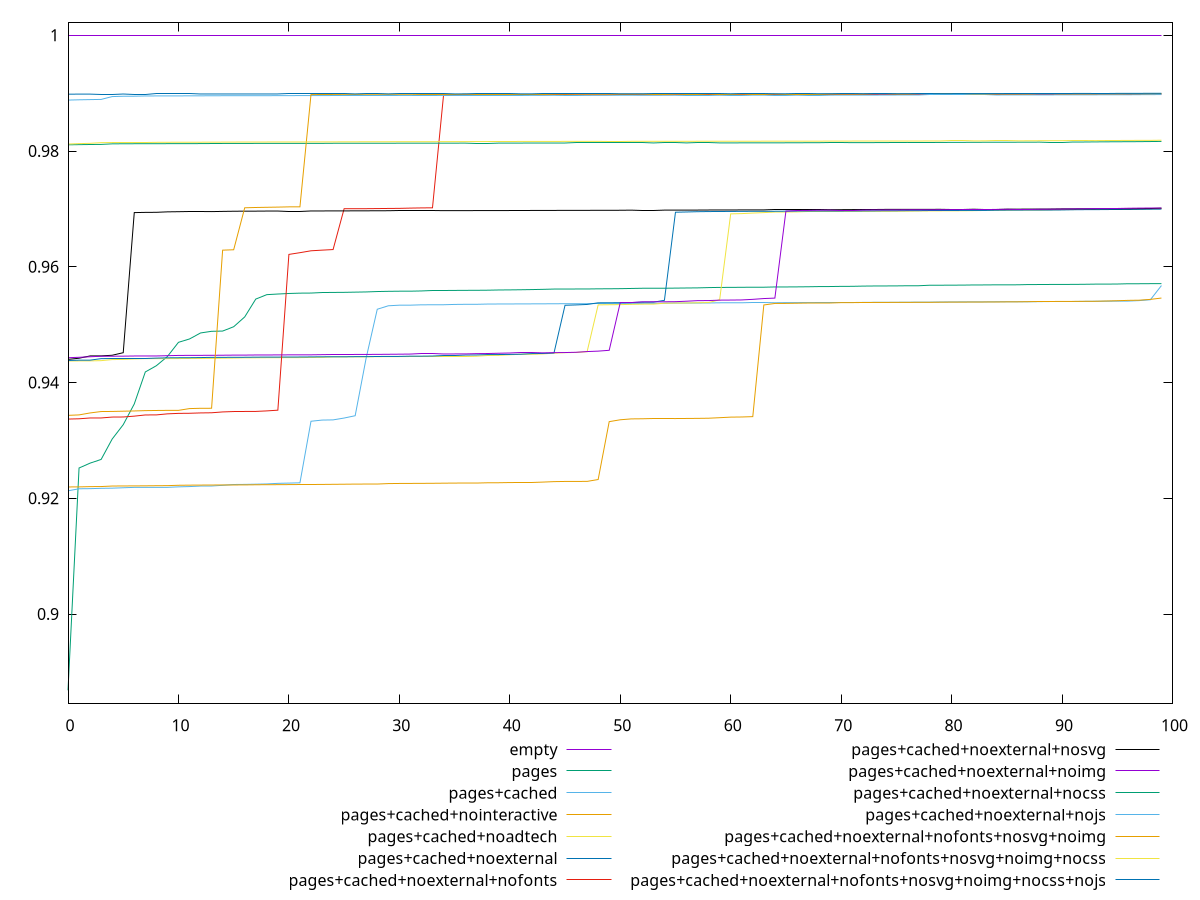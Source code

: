 reset
set terminal svg size 640, 620 enhanced background rgb 'white'
set output "report_00007_2020-12-11T15:55:29.892Z/first-contentful-paint/comparison/sorted/all_score.svg"

$empty <<EOF
0 0.9999940448449472
1 0.9999940939436197
2 0.9999943761551329
3 0.9999943768656074
4 0.9999943802125537
5 0.9999943822986597
6 0.9999944706900477
7 0.9999945617366611
8 0.9999945675110563
9 0.9999945716000149
10 0.9999945858904435
11 0.9999946556129522
12 0.999994664147922
13 0.9999946696145294
14 0.9999946727082678
15 0.9999947443738523
16 0.9999947445574522
17 0.9999947473153727
18 0.9999947498656798
19 0.999994750668163
20 0.9999947533545639
21 0.9999947535699745
22 0.9999947542253261
23 0.9999947543123955
24 0.9999947544361234
25 0.9999947557374059
26 0.9999947566261498
27 0.9999947568460252
28 0.9999947572811716
29 0.9999947573452957
30 0.99999475742316
31 0.9999947649026208
32 0.9999948274910007
33 0.9999948314012892
34 0.999994832450839
35 0.9999948346579115
36 0.9999948379263188
37 0.9999948384460252
38 0.9999948387352335
39 0.9999948406734716
40 0.9999948438031426
41 0.9999948441598119
42 0.9999948441868998
43 0.9999948447241185
44 0.9999948447828033
45 0.9999948451800392
46 0.9999948458254913
47 0.9999948462226577
48 0.9999948465024636
49 0.9999948467551802
50 0.9999948468815346
51 0.999994846962761
52 0.9999948471703345
53 0.9999948484020892
54 0.9999948487765282
55 0.9999948488035952
56 0.9999948491734982
57 0.9999948492366502
58 0.999994849818518
59 0.999994850003441
60 0.9999948500259921
61 0.9999948506122929
62 0.999994850909931
63 0.9999948510091405
64 0.9999948518433365
65 0.9999948520913182
66 0.999994852343798
67 0.999994854047757
68 0.9999948541649426
69 0.9999948552690785
70 0.9999948561071836
71 0.9999949060887208
72 0.9999949279713181
73 0.9999949300896943
74 0.9999949321717221
75 0.999994934653174
76 0.9999949354400819
77 0.9999949358312735
78 0.999994936724693
79 0.9999949376579707
80 0.9999949384400318
81 0.9999949404036113
82 0.9999949414029181
83 0.9999949434498538
84 0.9999950058569056
85 0.9999950078812787
86 0.9999950085881051
87 0.9999950103745416
88 0.9999950183080615
89 0.9999950204595003
90 0.9999950235778792
91 0.9999950740849066
92 0.9999950826675292
93 0.9999950839154633
94 0.9999951034997998
95 0.9999951068536619
96 0.9999951082041416
97 0.9999951116371366
98 0.9999951128959543
99 0.9999951154730691
EOF

$pages <<EOF
0 0.8868314748722668
1 0.9252430657944424
2 0.9260844805395044
3 0.9267255602536
4 0.9302491633665212
5 0.9327292306733042
6 0.9363101715261737
7 0.9418410912899167
8 0.9429168356151887
9 0.944509232458316
10 0.946957853927467
11 0.947538268774238
12 0.9485766576715088
13 0.9488638995846705
14 0.9489048653779311
15 0.9496538784822797
16 0.9513496997261912
17 0.9544328855290686
18 0.9551963312480689
19 0.9553043158875273
20 0.9553985298631256
21 0.9554563950079511
22 0.9554713684785794
23 0.9555626290912119
24 0.9555814039363573
25 0.955595724363741
26 0.955631655718623
27 0.9556655176793821
28 0.9557338777924113
29 0.955771220904878
30 0.9557929576171402
31 0.9557954609053032
32 0.9558360704073424
33 0.9559176757522022
34 0.9559180165291856
35 0.9559287501845193
36 0.955940447491278
37 0.9559488502164049
38 0.9559667879092653
39 0.9560041816570571
40 0.9560198370326771
41 0.9560434271392693
42 0.9560739240850282
43 0.9561137547837095
44 0.9561625075318891
45 0.956166696125123
46 0.9561736577075457
47 0.9561759780855161
48 0.9562029682086562
49 0.956212754579121
50 0.9562322102286552
51 0.9562666406117106
52 0.9563010545037223
53 0.9563018454337713
54 0.9563047830976553
55 0.9563258516624596
56 0.9563470834187686
57 0.9563667849294208
58 0.9564164380490321
59 0.9564475101456632
60 0.9564514566326907
61 0.9564691567657753
62 0.9564790759425652
63 0.956480484804848
64 0.9565262295453578
65 0.9565269053562291
66 0.9565402513093034
67 0.956560068538735
68 0.9565913595329759
69 0.9566000240329666
70 0.9566275296456521
71 0.9566355712007646
72 0.9566745289389269
73 0.9566943088219539
74 0.9567004889060617
75 0.9567110499866611
76 0.9567338520676056
77 0.9567355928121615
78 0.9568234729175127
79 0.9568261087585255
80 0.9568369315020172
81 0.956844164433555
82 0.9568721920642593
83 0.9568758348402955
84 0.9568930934419919
85 0.9568964550166981
86 0.9568993682520505
87 0.9569432203281909
88 0.9569449559289638
89 0.9569579435856786
90 0.9569639887480459
91 0.9569695296916214
92 0.956986709444672
93 0.9570156313566699
94 0.9570177566766723
95 0.9570323525357673
96 0.9570817099573573
97 0.9570831068886193
98 0.9570953428195406
99 0.957102437565996
EOF

$pagesCached <<EOF
0 0.9212994102952925
1 0.9216534785154227
2 0.9216741439160977
3 0.9217304003380457
4 0.9217586388320811
5 0.9218283199579904
6 0.9218933714979525
7 0.9218947354647882
8 0.921898787869246
9 0.921900128133947
10 0.9219846897517883
11 0.922032666884805
12 0.9221221426460229
13 0.9221296443657636
14 0.9222497058576872
15 0.9223928333017862
16 0.9224111316768837
17 0.9224464176850977
18 0.9224898378462452
19 0.9225908106173553
20 0.9226339913711887
21 0.9226823504159873
22 0.9333196635245691
23 0.9335228381869228
24 0.9335562171117189
25 0.9338764926030244
26 0.9342758187339053
27 0.9442885434932313
28 0.9526746319615822
29 0.953272568572186
30 0.9533774681550927
31 0.9533804645446322
32 0.9534404267035914
33 0.9534462853511225
34 0.9534526248705129
35 0.9535077567602076
36 0.953528330186576
37 0.9535297961564657
38 0.9535734810007503
39 0.9535824822087786
40 0.953591283154801
41 0.9535950915082478
42 0.9536041136251061
43 0.9536112134052196
44 0.9536242045423943
45 0.9536305645974401
46 0.9536339728084755
47 0.9536381538096947
48 0.95367094980577
49 0.9536746137522698
50 0.9536772825874162
51 0.9536781487683841
52 0.9536848320798511
53 0.9536857683993258
54 0.9537216793440335
55 0.9537488500422543
56 0.9537496920282007
57 0.9537507561916667
58 0.9537601926879169
59 0.9537887874197584
60 0.9537911016536029
61 0.9537914873524517
62 0.9537952857980542
63 0.9537953325469813
64 0.9537964311385625
65 0.9538156422583224
66 0.9538214724179372
67 0.9538282717629941
68 0.9538381776320723
69 0.9538412729533743
70 0.9538563739904076
71 0.9538564674136915
72 0.9538598188985722
73 0.9538706547510446
74 0.9538770411133519
75 0.9538786171902102
76 0.9538883297767144
77 0.9538993483330922
78 0.9539019043178762
79 0.9539238775922063
80 0.9539321844810605
81 0.9539422052135078
82 0.9539427534577888
83 0.9539462411324291
84 0.9539622660575976
85 0.95396522808439
86 0.9539662076270112
87 0.9539691928222178
88 0.9539912516599369
89 0.9540096097283219
90 0.9540148890400313
91 0.9540189677280579
92 0.9540403714344207
93 0.9540562717645418
94 0.9540695253264229
95 0.9540819731874528
96 0.9540870961309129
97 0.9541705165867591
98 0.9543204751692187
99 0.9567701181098782
EOF

$pagesCachedNointeractive <<EOF
0 0.9219679058503829
1 0.921977401205242
2 0.9220246481595568
3 0.9220377945419644
4 0.922125503905044
5 0.9221403491940278
6 0.9221475115442307
7 0.9221626221605268
8 0.9221817206801509
9 0.9221950417321481
10 0.922257421213533
11 0.9222801323407304
12 0.9222914472598321
13 0.9223041764733668
14 0.9223064564494188
15 0.9223132804397414
16 0.9223202770554408
17 0.9223439844285418
18 0.922359970570744
19 0.9223630748533858
20 0.9223761199734943
21 0.9223884331764312
22 0.9223907196868015
23 0.9224039194543403
24 0.9224233319294481
25 0.9224406603365515
26 0.9224625810236282
27 0.9224686830397005
28 0.9224696803846846
29 0.9225492259686203
30 0.9225714990604261
31 0.9225799584832732
32 0.9225883075581958
33 0.9226006184252735
34 0.9226200986811155
35 0.9226385095414961
36 0.9226412078258076
37 0.9226420235762582
38 0.9226899173055558
39 0.9226956098542485
40 0.9227282083074404
41 0.9227288040740187
42 0.9227295331008258
43 0.9228083089828577
44 0.9228875664431013
45 0.9229183052395455
46 0.9229262198464474
47 0.9229280986208881
48 0.9232515775386065
49 0.9332525757561881
50 0.9335757175081421
51 0.9337278724091334
52 0.9337488723322779
53 0.9337758770645669
54 0.9337762084611894
55 0.9337888728815442
56 0.9338031205381828
57 0.9338187780195152
58 0.9338444276179911
59 0.9339351431376071
60 0.9340327047990181
61 0.9340575030717753
62 0.9341192963644132
63 0.9534144390166058
64 0.9536735485334288
65 0.9536846097022997
66 0.9537173273961996
67 0.9537462655554734
68 0.9537466280905413
69 0.9537529897175441
70 0.9538168807662184
71 0.9538196264434577
72 0.9538426044870623
73 0.9538472296346718
74 0.9538518778600598
75 0.9538664513697666
76 0.9538673504457323
77 0.9538702577749103
78 0.9538730482399675
79 0.9538948430559613
80 0.9539077162391276
81 0.953910680382202
82 0.9539215440339573
83 0.9539278561446634
84 0.9539297345094482
85 0.9539522479577467
86 0.953960306858605
87 0.9539862271897084
88 0.9540157164486782
89 0.9540168351841156
90 0.9540233491611516
91 0.9540286974308565
92 0.9540424101238034
93 0.9540515311343392
94 0.9540953037643976
95 0.9541469740424946
96 0.9542106755957163
97 0.9542390903036193
98 0.954380470606766
99 0.9546101949472406
EOF

$pagesCachedNoadtech <<EOF
0 0.943734639643558
1 0.9437436935869037
2 0.9437528779785962
3 0.9437911226991289
4 0.9439748960397555
5 0.9440051897935764
6 0.9440905256095669
7 0.9441402040116846
8 0.944142943556374
9 0.9441446957779311
10 0.9441537636681641
11 0.9441699490668125
12 0.9441800080039573
13 0.9441824915300776
14 0.9442208015890745
15 0.9442401174444243
16 0.9442828310661908
17 0.9442849202218397
18 0.9442971800365805
19 0.9442983876544817
20 0.9443151491251165
21 0.9443163499902134
22 0.9443482457220076
23 0.9443661595729884
24 0.9444368819490453
25 0.9444430675057447
26 0.9444530652301419
27 0.9444574120238559
28 0.9444770320445832
29 0.9444842769446951
30 0.9444914431215234
31 0.9445055589160469
32 0.9445129905280736
33 0.9445178816588511
34 0.9445182007785095
35 0.9445434990108548
36 0.9445436943378895
37 0.9445607188067423
38 0.9446821780032246
39 0.94470940859186
40 0.9448086311075554
41 0.9448946602536108
42 0.9448979036375883
43 0.9449550597540164
44 0.9450918694740871
45 0.9451769684034028
46 0.9452063520944166
47 0.9453467481889244
48 0.9534325244580366
49 0.9534561348623277
50 0.9534735533333585
51 0.95352110548021
52 0.9535578904847936
53 0.9535622045670739
54 0.9537132442962031
55 0.9537484758233128
56 0.953756135253684
57 0.9537961857098944
58 0.9538341710492616
59 0.954315100985885
60 0.9691560065065353
61 0.9692014306051635
62 0.9692977665999107
63 0.9693743775418194
64 0.9694682353411068
65 0.9694748421361541
66 0.9694978684755599
67 0.9695669525495401
68 0.9695687540216038
69 0.9695770399099327
70 0.9695825330142331
71 0.9695883856201646
72 0.9695913926775424
73 0.9695951737357786
74 0.9695983783960074
75 0.9696111948647314
76 0.9696248895233918
77 0.9696500370402179
78 0.9696651406934633
79 0.969673355768867
80 0.9696797362948142
81 0.9696894222591435
82 0.9697091294733653
83 0.969741914627255
84 0.9697715739310712
85 0.9697896689286242
86 0.969813617482891
87 0.969816448913778
88 0.9698181333548404
89 0.9698581658066622
90 0.9698903102763937
91 0.9698994520228981
92 0.9699146544910808
93 0.969928350361262
94 0.9699456164510587
95 0.9699705302001311
96 0.9699944845082327
97 0.9699971800477205
98 0.9700055869865831
99 0.9700626996635401
EOF

$pagesCachedNoexternal <<EOF
0 0.943818659790264
1 0.9438750611159565
2 0.9438781687915663
3 0.9441392428641504
4 0.9441786681803188
5 0.9441787466095344
6 0.9441986655574282
7 0.9441990641556408
8 0.9442324490512906
9 0.9442810878921112
10 0.9442954436512041
11 0.9443043341347634
12 0.9443265436844661
13 0.9443586186808409
14 0.9443622913521781
15 0.9443700211147269
16 0.9443766349475476
17 0.9443949673544476
18 0.944407819465668
19 0.9444098667759522
20 0.9444174427467722
21 0.9444233687977306
22 0.9444387070232205
23 0.9444557176450321
24 0.9444615044764317
25 0.9444625992429347
26 0.9444827850093174
27 0.944483299697082
28 0.9445116748948423
29 0.9445212225933786
30 0.9445262174955569
31 0.9445661868245683
32 0.9445697538861441
33 0.9445910298060379
34 0.9446764630744705
35 0.9446773993320652
36 0.9447618001468132
37 0.9447785388146521
38 0.9448441139703012
39 0.9448485597514347
40 0.9448702923983228
41 0.9449035728057286
42 0.9450116370946606
43 0.9450313307539359
44 0.9451102325570586
45 0.9533589819818202
46 0.953421203936275
47 0.9535025597538733
48 0.9537871510506359
49 0.95379293662775
50 0.9538105127530174
51 0.9538354092575859
52 0.9538912946715461
53 0.9538944812216695
54 0.9542194858753041
55 0.9694406971361349
56 0.9694831264081069
57 0.969532044507188
58 0.9695559620850455
59 0.9695679974116888
60 0.9695725549026792
61 0.9695918608249618
62 0.9695940754595436
63 0.9695979823261709
64 0.9696055520865872
65 0.9696207869410118
66 0.9696395155677071
67 0.9696421776319804
68 0.9696430229858461
69 0.9696467459599122
70 0.9696492637468974
71 0.9696567983209751
72 0.969663217044503
73 0.9696721694350283
74 0.9696943543274201
75 0.9696949741683276
76 0.9697115720903988
77 0.9697141043757205
78 0.9697345911202331
79 0.9697378940194878
80 0.9697405056587474
81 0.9697441940155692
82 0.9697465809730696
83 0.9697480525706881
84 0.9697838950685733
85 0.9698030070569302
86 0.9698091907895345
87 0.969815714191809
88 0.9698165564331006
89 0.9698222366867115
90 0.9698363716171208
91 0.9698689069501023
92 0.9698820435970718
93 0.9698856939992643
94 0.9699027612164445
95 0.9699120614787262
96 0.9699204658925562
97 0.9699384140864882
98 0.969959606949522
99 0.9699760042600412
EOF

$pagesCachedNoexternalNofonts <<EOF
0 0.933697425291549
1 0.9337462781709718
2 0.9338875052885706
3 0.9338908664727694
4 0.9340431063323773
5 0.9340569496599471
6 0.9342036349918159
7 0.9344081586905926
8 0.9344181759731617
9 0.9345993493083513
10 0.9346816418261547
11 0.9347006494551418
12 0.9347604114203087
13 0.9347872989413444
14 0.9349302469380523
15 0.9349994448535077
16 0.935011179369614
17 0.9350203038096443
18 0.935109841978557
19 0.9352333472119644
20 0.9621512236541274
21 0.9624489013102493
22 0.9627756978454953
23 0.9628867996375161
24 0.9629890873986536
25 0.9700488470979063
26 0.9700516018945022
27 0.9700525646975257
28 0.970072012612528
29 0.9700911851675942
30 0.9701061025643266
31 0.9701520180127408
32 0.9701852847132597
33 0.9702037529180756
34 0.989644082955022
35 0.9896726359023188
36 0.9897014855604221
37 0.9897175312572509
38 0.9897194658577864
39 0.9897200332913081
40 0.9897202611181725
41 0.9897263122552555
42 0.9897266173233422
43 0.9897287698030282
44 0.9897302948182345
45 0.9897311152524737
46 0.9897321761634782
47 0.9897340314957839
48 0.9897349118359188
49 0.989742789552905
50 0.9897447894190411
51 0.9897449224474675
52 0.9897458235753258
53 0.9897461153569882
54 0.9897505042390992
55 0.9897532878880329
56 0.9897596723703004
57 0.9897596852307271
58 0.989760405396215
59 0.9897608297625098
60 0.9897620170640882
61 0.9897630885514856
62 0.9897637571190381
63 0.9897639328271297
64 0.9897648370468974
65 0.9897653041333387
66 0.989768791802093
67 0.9897697128505074
68 0.9897725955634025
69 0.9897731609011338
70 0.9897736619772801
71 0.9897740731035847
72 0.9897762827052052
73 0.9897773103106808
74 0.9897794038285332
75 0.9897798147899375
76 0.9897805639079602
77 0.9897821390681845
78 0.989783645580894
79 0.9897857980779468
80 0.9897872742554097
81 0.9897874496750628
82 0.9897889000136255
83 0.9897908677893618
84 0.9897951061422793
85 0.9897955465851398
86 0.9897957988715345
87 0.9897976288835038
88 0.9897978426546528
89 0.9897983086646659
90 0.9898032542739577
91 0.9898110090600987
92 0.9898140030310261
93 0.989815416513498
94 0.9898172952460345
95 0.989818153402815
96 0.9898279950270756
97 0.9898284856499265
98 0.9898382476603009
99 0.9898437718055635
EOF

$pagesCachedNoexternalNosvg <<EOF
0 0.944014244639886
1 0.9442112173398278
2 0.9446072780495622
3 0.9446124376045278
4 0.9447254936586625
5 0.9451669950018056
6 0.9693750106263412
7 0.9694120224018727
8 0.9694249435296437
9 0.9695040201750877
10 0.9695300974057512
11 0.9695447167402349
12 0.9695451312795074
13 0.9695468975366179
14 0.9695820827837802
15 0.9696096829902566
16 0.9696253753319173
17 0.9696267247738234
18 0.9696418179023387
19 0.9696449834290888
20 0.9696489400389536
21 0.9696493806408868
22 0.969658272726905
23 0.9696615270451561
24 0.969667082240881
25 0.9696700483395224
26 0.9696778491869468
27 0.9696816233271265
28 0.9696947226396673
29 0.9696976690339734
30 0.9697059682514272
31 0.9697066508059482
32 0.9697095066504458
33 0.9697099736274064
34 0.9697107638855569
35 0.9697153435295339
36 0.9697164030699656
37 0.9697217901947199
38 0.9697229214125731
39 0.969727320334605
40 0.9697318265588533
41 0.9697417530916069
42 0.9697430812571258
43 0.969745378535942
44 0.9697539564443068
45 0.9697583793773867
46 0.9697614114926156
47 0.9697647483873588
48 0.9697694573113832
49 0.9697711344712698
50 0.969779196559059
51 0.9697983283871681
52 0.9698030608320314
53 0.9698033297066131
54 0.969803508955478
55 0.9698048533001349
56 0.9698060183676762
57 0.9698117805454742
58 0.9698239030027952
59 0.9698255692596505
60 0.9698315350484821
61 0.9698379120489751
62 0.9698405808168402
63 0.9698427479594284
64 0.9698441449072933
65 0.9698442344538125
66 0.9698443956371159
67 0.9698550325088668
68 0.9698551220345708
69 0.9698694797418537
70 0.9698801198636471
71 0.9698931728549967
72 0.9699091821722606
73 0.9699106665573782
74 0.9699289045482178
75 0.9699297000631566
76 0.9699333020566764
77 0.9699353040371371
78 0.9699365552313284
79 0.9699403622302367
80 0.9699508522118558
81 0.9699510487648119
82 0.9699590352616996
83 0.9699627689712154
84 0.969963117316427
85 0.9699633674088205
86 0.9699713785875592
87 0.9699777901111473
88 0.9699796473237121
89 0.969985039963794
90 0.9700107803240366
91 0.9700166600531559
92 0.9700283905250349
93 0.9700310841017615
94 0.9700355076509202
95 0.9700360962366326
96 0.9700374339037298
97 0.9700584926284999
98 0.9700776796751519
99 0.9701394823331744
EOF

$pagesCachedNoexternalNoimg <<EOF
0 0.9443030417368379
1 0.9443730345745336
2 0.9444628924818315
3 0.9445530435239454
4 0.94455815393791
5 0.9445694805029379
6 0.9445964310115766
7 0.9446017473207604
8 0.9446023069149881
9 0.944652904059021
10 0.9446922156810866
11 0.9447056582675607
12 0.9447107474932676
13 0.9447120408801053
14 0.9447312706197232
15 0.9447482485617111
16 0.9447516658744461
17 0.9447718488981502
18 0.9447757394992307
19 0.9447843060532675
20 0.9447933134146437
21 0.9447988394976587
22 0.9447991706627926
23 0.9448276270625072
24 0.9448557179940339
25 0.9448579438830269
26 0.9448604876920915
27 0.9448682484831179
28 0.9448758334575414
29 0.9448926752477695
30 0.9449094621537639
31 0.9449312456624568
32 0.9449436624158658
33 0.9449439347232489
34 0.9449455037171728
35 0.9449522915849652
36 0.9449562460873555
37 0.9450048988464741
38 0.9450252546620488
39 0.9450745905381577
40 0.9451138050778094
41 0.9451291744315955
42 0.9451296079727636
43 0.9451378642860906
44 0.9451770848181873
45 0.9451938599750356
46 0.9452375298847111
47 0.945361588903124
48 0.9454372793080527
49 0.9455812772027243
50 0.9538262857624084
51 0.9538288441888962
52 0.9539555952456275
53 0.9539632456382352
54 0.9539681200311324
55 0.9539842103139042
56 0.9540636907825161
57 0.9541619448748186
58 0.9541735054093602
59 0.954246898124405
60 0.9542619770243551
61 0.9542839510617946
62 0.9543853878644386
63 0.9545223275454326
64 0.9546004703829503
65 0.9696382564309539
66 0.9697369247144061
67 0.9697529156936776
68 0.969788198634145
69 0.9697933444633361
70 0.969803634429276
71 0.9698037061284385
72 0.9698085903758702
73 0.9698298869184737
74 0.9698320187278098
75 0.9698390225614537
76 0.969857181078521
77 0.969861943389754
78 0.96986586387637
79 0.969872612072739
80 0.9698966077179955
81 0.9699048002785073
82 0.9699087708282816
83 0.9699098081235418
84 0.9699190533414764
85 0.9699464920970178
86 0.9699469567188133
87 0.9699472694424169
88 0.9699543900383729
89 0.9699656449742463
90 0.9699865397924918
91 0.9700174897578542
92 0.9700325467734433
93 0.9700664428913762
94 0.9700719324132829
95 0.9700868381819792
96 0.9701264359305592
97 0.9701514042082251
98 0.970164674804684
99 0.9701695035748684
EOF

$pagesCachedNoexternalNocss <<EOF
0 0.9810871652402663
1 0.981116594491596
2 0.9811407625961021
3 0.9811570925567095
4 0.9812554197217209
5 0.9812673381865448
6 0.9812745756169741
7 0.981276312840006
8 0.9812785201308466
9 0.9812871320983592
10 0.9812882353325316
11 0.9812936333618998
12 0.9812978883778543
13 0.9813111712801392
14 0.9813206206776642
15 0.981327785446477
16 0.9813307381696803
17 0.9813321459789437
18 0.9813357499025559
19 0.9813364536877767
20 0.9813375028155931
21 0.9813380371385783
22 0.9813385844830508
23 0.9813409887598926
24 0.9813557421072602
25 0.9813565886370761
26 0.9813574156063605
27 0.981359688015599
28 0.9813611789783832
29 0.981364453603332
30 0.9813672201287431
31 0.9813685284352837
32 0.9813754269293576
33 0.9813760841480844
34 0.9813767153235058
35 0.9813778344854079
36 0.9813787323845753
37 0.9813820374409818
38 0.9813822716424455
39 0.9813831043425412
40 0.9813883211528013
41 0.981388756926131
42 0.9813925290023522
43 0.981394018178977
44 0.9813968662474422
45 0.9813991158819287
46 0.9814042841390813
47 0.9814044856488264
48 0.9814060391741146
49 0.9814066501598829
50 0.9814068711513737
51 0.981406968647052
52 0.981407215634548
53 0.9814106017381656
54 0.9814114075820517
55 0.9814118364892737
56 0.9814153584728598
57 0.9814165865117266
58 0.9814169243751756
59 0.9814184187211102
60 0.9814224465509988
61 0.981424310845429
62 0.9814264413118668
63 0.9814273376169911
64 0.9814304354886212
65 0.9814366886115722
66 0.9814379286765798
67 0.9814535966853842
68 0.9814543169118544
69 0.9814563671821601
70 0.9814566721142584
71 0.9814595915042809
72 0.9814655006902563
73 0.9814703062294003
74 0.9814780996471808
75 0.9814888200563593
76 0.9814932197760516
77 0.9814945933277889
78 0.9814946516374132
79 0.98149829897993
80 0.9815081760927293
81 0.9815114590333185
82 0.981527020084511
83 0.9815282689837304
84 0.9815306824966404
85 0.9815334128075328
86 0.9815402179794401
87 0.9815491940554408
88 0.9815517867347716
89 0.9815651729107868
90 0.9815654637007135
91 0.9815728616388361
92 0.9815737272916658
93 0.9815937781400945
94 0.9816041883864919
95 0.9816175422232086
96 0.9816222564215857
97 0.9816358140202117
98 0.9816543439632833
99 0.9816727067019834
EOF

$pagesCachedNoexternalNojs <<EOF
0 0.9888178938524337
1 0.9888652872121019
2 0.9889001937264994
3 0.9889341164532575
4 0.9894220232442617
5 0.9894803673398196
6 0.9894873619181239
7 0.9895285149810984
8 0.9895357087478676
9 0.989536557658427
10 0.9895411061115742
11 0.9895505771641403
12 0.9895532472688839
13 0.9895632536552199
14 0.9895697137455288
15 0.989572102430788
16 0.9895744863838185
17 0.9895773605059479
18 0.989579682835166
19 0.9895812670161657
20 0.9895887732632473
21 0.9895933055141615
22 0.9896012823241038
23 0.9896018414041617
24 0.9896033235126165
25 0.9896058886774275
26 0.9896061529677327
27 0.9896067811795423
28 0.9896095060054083
29 0.9896134602114162
30 0.9896146596870093
31 0.989616153480495
32 0.9896219107279511
33 0.9896221227935558
34 0.9896230099732717
35 0.9896261514525853
36 0.9896281848307318
37 0.989628202134857
38 0.98962851360559
39 0.9896291192240196
40 0.9896304817732219
41 0.9896306634367968
42 0.9896311262361179
43 0.9896399512032683
44 0.9896429723381868
45 0.9896476475903777
46 0.9896476994331573
47 0.9896482221708318
48 0.9896502351829268
49 0.9896529950607498
50 0.9896538501275594
51 0.9896563157196219
52 0.9896570237981346
53 0.9896597651173014
54 0.9896605334570124
55 0.9896620613823006
56 0.9896633172679898
57 0.9896634381034812
58 0.9896637272414575
59 0.9896646377725922
60 0.9896666657641167
61 0.9896668944347012
62 0.9896684863996036
63 0.9896703542544116
64 0.9896717474394776
65 0.9896718423264608
66 0.9896729550455547
67 0.9896738132471752
68 0.9896738693088261
69 0.989674878381394
70 0.9896754691305283
71 0.9896778749981918
72 0.9896785001133455
73 0.9896806684067927
74 0.9896892780196089
75 0.9896954713534994
76 0.9896958718045002
77 0.9896977145970736
78 0.98970188154048
79 0.9897020407902644
80 0.9897020666143881
81 0.9897043905962009
82 0.9897044465392952
83 0.9897050016551617
84 0.9897058106229665
85 0.9897086932774486
86 0.9897108957532494
87 0.9897135021549299
88 0.9897140440208292
89 0.9897170153198775
90 0.9897220449208731
91 0.9897239187502014
92 0.9897245246840887
93 0.9897299125056657
94 0.9897310594128842
95 0.9897358522372859
96 0.9897370287258744
97 0.9897516580820711
98 0.9897639028283397
99 0.9897650984457727
EOF

$pagesCachedNoexternalNofontsNosvgNoimg <<EOF
0 0.9343390964023497
1 0.9344181401474968
2 0.9347562748767373
3 0.9349985394070631
4 0.9350150716014789
5 0.9350584048329447
6 0.9350994495296603
7 0.9351555818639704
8 0.9351823423010958
9 0.9351994674345541
10 0.9352014602193793
11 0.935508385515563
12 0.9355601826257338
13 0.9355656313517132
14 0.962885655474979
15 0.9629527865994192
16 0.9702073248374508
17 0.9702573470966446
18 0.9702917885497586
19 0.9703242102406637
20 0.9703661640355069
21 0.9703754071451369
22 0.9897689117559385
23 0.9897820705865638
24 0.9897873341550454
25 0.9898038141269376
26 0.9898046047216028
27 0.98981311472864
28 0.9898146692214953
29 0.9898181662107337
30 0.9898187553625529
31 0.9898194597512338
32 0.9898219098987778
33 0.9898221147700731
34 0.9898229299579124
35 0.9898232415095282
36 0.9898239158033865
37 0.9898254093786291
38 0.9898256696714274
39 0.9898258702216495
40 0.9898258872896231
41 0.9898271545295061
42 0.989827376391553
43 0.9898277134445849
44 0.9898287629510147
45 0.9898313266636586
46 0.9898360391066944
47 0.9898376337338719
48 0.9898386270876884
49 0.9898406306374546
50 0.989844266146003
51 0.9898448371730373
52 0.9898459919411684
53 0.9898475982337432
54 0.9898476408385009
55 0.9898478325583292
56 0.9898492469446567
57 0.9898494727222098
58 0.9898511978850182
59 0.989854076949239
60 0.9898544687294166
61 0.9898551841261901
62 0.9898568958221214
63 0.9898571427661864
64 0.9898580751541723
65 0.9898585987972724
66 0.9898588201690318
67 0.989859313985896
68 0.9898594672359111
69 0.9898602845413703
70 0.989862510608598
71 0.9898652724893268
72 0.9898672169732321
73 0.98987026719068
74 0.9898704671122762
75 0.9898714071313359
76 0.9898722875451239
77 0.9898737888009115
78 0.9898741034915881
79 0.9898745585049351
80 0.9898748859354036
81 0.9898754174622562
82 0.9898789803032438
83 0.9898828694938577
84 0.9898840636647266
85 0.9898856996427101
86 0.989886494192344
87 0.9898873439286688
88 0.9898893575999475
89 0.9898899947779837
90 0.989891443189249
91 0.9898941399820615
92 0.9898988952763665
93 0.989902210298185
94 0.9899069968184037
95 0.9899082101641088
96 0.9899167515409313
97 0.9899180700315151
98 0.9899231139215671
99 0.9899467495008307
EOF

$pagesCachedNoexternalNofontsNosvgNoimgNocss <<EOF
0 0.9812232259159619
1 0.9812940380082799
2 0.9813453602251632
3 0.9814586443586637
4 0.9814819631106475
5 0.9814834409349353
6 0.9815032347463908
7 0.9815034549565644
8 0.98151594572495
9 0.9815260882259131
10 0.9815304883882546
11 0.98153572235849
12 0.9815386268088339
13 0.9815431930887457
14 0.9815523039478702
15 0.9815610498200057
16 0.9815673699129374
17 0.9815685135758901
18 0.981574127808238
19 0.981578203696409
20 0.9815822660551003
21 0.9815846231061265
22 0.9815859403822019
23 0.9815938814232257
24 0.9815957339974006
25 0.9815992967798297
26 0.9816059499224953
27 0.9816143882165982
28 0.9816188449977957
29 0.9816198897518083
30 0.9816213923209678
31 0.9816275435991288
32 0.9816281431770575
33 0.9816289683808133
34 0.9816342993626264
35 0.9816395906257636
36 0.9816405314725178
37 0.981646324045437
38 0.9816540154833979
39 0.981658871425116
40 0.9816646729346563
41 0.9816668039190127
42 0.9816676794407502
43 0.9816713228504678
44 0.9816759246862432
45 0.9816783314869628
46 0.9816811434386546
47 0.9816817482594262
48 0.9816862453831796
49 0.9816884132557956
50 0.9816890114806796
51 0.9816896161245667
52 0.9816903493978486
53 0.981693957582966
54 0.9816947100311415
55 0.9816966199973146
56 0.9816995329167117
57 0.9817005938354114
58 0.98170182187688
59 0.9817049078066726
60 0.9817067977636564
61 0.9817080255216099
62 0.981709208230133
63 0.9817126982022413
64 0.9817146647270688
65 0.9817161106093315
66 0.9817185395162584
67 0.9817187901052612
68 0.981721989728434
69 0.9817270132666692
70 0.9817311431697129
71 0.9817351504304728
72 0.9817368520508067
73 0.9817380206482695
74 0.9817385535631713
75 0.9817419562640018
76 0.9817429962486482
77 0.9817447615623089
78 0.9817490748578115
79 0.9817524762232464
80 0.9817646149343371
81 0.9817651665632087
82 0.981766199233213
83 0.9817718365241543
84 0.9817768763726376
85 0.9817769789551141
86 0.9817806652517863
87 0.9817824793643007
88 0.9817948351318051
89 0.9818001460999182
90 0.9818012670981688
91 0.98180357940881
92 0.9818035922188377
93 0.9818132876471797
94 0.9818287456581712
95 0.9818363017811154
96 0.9818442266906124
97 0.9818552945916583
98 0.9818566370051371
99 0.9818828196992779
EOF

$pagesCachedNoexternalNofontsNosvgNoimgNocssNojs <<EOF
0 0.9898424762111055
1 0.9898462092486641
2 0.9898481606062561
3 0.98985353610449
4 0.9898535701740586
5 0.9898653873787204
6 0.9898679232186474
7 0.9898684507525066
8 0.9898686379372215
9 0.9898691058881945
10 0.9898702629369984
11 0.9898708669470081
12 0.9898711306616146
13 0.989872449161036
14 0.9898750602784093
15 0.9898759702290255
16 0.9898765995064731
17 0.9898774753461098
18 0.9898780535406524
19 0.9898792183609066
20 0.9898800515312071
21 0.9898805786136271
22 0.9898808251454425
23 0.9898809951648827
24 0.9898816667217091
25 0.9898820067383326
26 0.9898834857156074
27 0.9898843016369157
28 0.9898848030652136
29 0.9898863327366725
30 0.9898870805158666
31 0.9898871399966056
32 0.9898875903426565
33 0.9898881001510732
34 0.9898881851173564
35 0.98988954450848
36 0.9898916937790767
37 0.9898918806567354
38 0.9898918806567354
39 0.989894938303924
40 0.9898950996613762
41 0.9898974094187695
42 0.989898428309386
43 0.9898988698058382
44 0.9898991329990829
45 0.9898993282683224
46 0.9898996508811531
47 0.989899863122419
48 0.9899017476849967
49 0.9899019089647092
50 0.9899041412263098
51 0.9899050747672045
52 0.9899057112369751
53 0.9899067889270314
54 0.989907272587949
55 0.9899076035042925
56 0.9899078156260738
57 0.9899088337662542
58 0.9899088846713354
59 0.9899090713217293
60 0.989910225105737
61 0.9899110225189688
62 0.9899112770030685
63 0.989911293968512
64 0.9899122694472056
65 0.9899133127106499
66 0.9899134484140457
67 0.9899142032403601
68 0.9899150343507048
69 0.9899159162918
70 0.9899192569915376
71 0.9899194011155943
72 0.9899233173347302
73 0.9899242157077479
74 0.9899246733474547
75 0.9899252835106109
76 0.9899273510892624
77 0.9899283424025429
78 0.9899287490749894
79 0.9899365498287181
80 0.9899374219570156
81 0.9899406390502068
82 0.9899462587316825
83 0.9899470794911418
84 0.9899478917419834
85 0.9899494230455926
86 0.9899500405959687
87 0.9899508442167805
88 0.9899515547484787
89 0.989951563206973
90 0.9899522652442476
91 0.9899608052971889
92 0.989970455220992
93 0.9899723472470794
94 0.9899729806809043
95 0.9899752608057006
96 0.9899799127985396
97 0.9899828669828343
98 0.9899834915020035
99 0.9899895664509943
EOF

set key outside below
set yrange [0.8845682020602508:1.002258388285085]

plot \
  $empty title "empty" with line, \
  $pages title "pages" with line, \
  $pagesCached title "pages+cached" with line, \
  $pagesCachedNointeractive title "pages+cached+nointeractive" with line, \
  $pagesCachedNoadtech title "pages+cached+noadtech" with line, \
  $pagesCachedNoexternal title "pages+cached+noexternal" with line, \
  $pagesCachedNoexternalNofonts title "pages+cached+noexternal+nofonts" with line, \
  $pagesCachedNoexternalNosvg title "pages+cached+noexternal+nosvg" with line, \
  $pagesCachedNoexternalNoimg title "pages+cached+noexternal+noimg" with line, \
  $pagesCachedNoexternalNocss title "pages+cached+noexternal+nocss" with line, \
  $pagesCachedNoexternalNojs title "pages+cached+noexternal+nojs" with line, \
  $pagesCachedNoexternalNofontsNosvgNoimg title "pages+cached+noexternal+nofonts+nosvg+noimg" with line, \
  $pagesCachedNoexternalNofontsNosvgNoimgNocss title "pages+cached+noexternal+nofonts+nosvg+noimg+nocss" with line, \
  $pagesCachedNoexternalNofontsNosvgNoimgNocssNojs title "pages+cached+noexternal+nofonts+nosvg+noimg+nocss+nojs" with line, \


reset